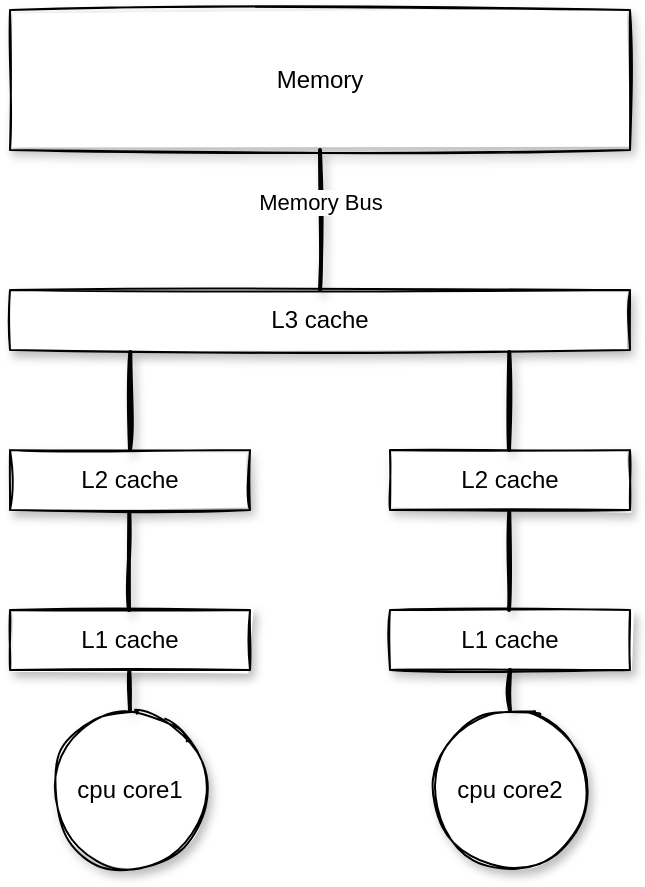 <mxfile version="14.2.4" type="github">
  <diagram id="ESM3oAycuyrI5XyX3_pm" name="Page-1">
    <mxGraphModel dx="830" dy="554" grid="1" gridSize="10" guides="1" tooltips="1" connect="1" arrows="1" fold="1" page="1" pageScale="1" pageWidth="827" pageHeight="1169" math="0" shadow="0">
      <root>
        <mxCell id="0" />
        <mxCell id="1" parent="0" />
        <mxCell id="Dr4SVM0bD7kHFRkhH1HH-1" value="cpu core1" style="ellipse;whiteSpace=wrap;html=1;aspect=fixed;sketch=1;shadow=1;" vertex="1" parent="1">
          <mxGeometry x="250" y="370" width="80" height="80" as="geometry" />
        </mxCell>
        <mxCell id="Dr4SVM0bD7kHFRkhH1HH-2" value="cpu core2" style="ellipse;whiteSpace=wrap;html=1;aspect=fixed;sketch=1;shadow=1;" vertex="1" parent="1">
          <mxGeometry x="440" y="370" width="80" height="80" as="geometry" />
        </mxCell>
        <mxCell id="Dr4SVM0bD7kHFRkhH1HH-3" value="L1 cache" style="rounded=0;whiteSpace=wrap;html=1;sketch=1;shadow=1;" vertex="1" parent="1">
          <mxGeometry x="230" y="320" width="120" height="30" as="geometry" />
        </mxCell>
        <mxCell id="Dr4SVM0bD7kHFRkhH1HH-4" value="L1 cache" style="rounded=0;whiteSpace=wrap;html=1;sketch=1;shadow=1;" vertex="1" parent="1">
          <mxGeometry x="420" y="320" width="120" height="30" as="geometry" />
        </mxCell>
        <mxCell id="Dr4SVM0bD7kHFRkhH1HH-5" value="L2 cache" style="rounded=0;whiteSpace=wrap;html=1;sketch=1;shadow=1;" vertex="1" parent="1">
          <mxGeometry x="230" y="240" width="120" height="30" as="geometry" />
        </mxCell>
        <mxCell id="Dr4SVM0bD7kHFRkhH1HH-6" value="L2 cache" style="rounded=0;whiteSpace=wrap;html=1;sketch=1;shadow=1;" vertex="1" parent="1">
          <mxGeometry x="420" y="240" width="120" height="30" as="geometry" />
        </mxCell>
        <mxCell id="Dr4SVM0bD7kHFRkhH1HH-7" value="L3 cache" style="rounded=0;whiteSpace=wrap;html=1;sketch=1;shadow=1;" vertex="1" parent="1">
          <mxGeometry x="230" y="160" width="310" height="30" as="geometry" />
        </mxCell>
        <mxCell id="Dr4SVM0bD7kHFRkhH1HH-8" value="Memory" style="rounded=0;whiteSpace=wrap;html=1;sketch=1;shadow=1;" vertex="1" parent="1">
          <mxGeometry x="230" y="20" width="310" height="70" as="geometry" />
        </mxCell>
        <mxCell id="Dr4SVM0bD7kHFRkhH1HH-9" value="" style="endArrow=none;html=1;exitX=0.5;exitY=0;exitDx=0;exitDy=0;entryX=0.5;entryY=1;entryDx=0;entryDy=0;jumpSize=7;strokeWidth=2;sketch=1;shadow=1;" edge="1" parent="1" source="Dr4SVM0bD7kHFRkhH1HH-7" target="Dr4SVM0bD7kHFRkhH1HH-8">
          <mxGeometry width="50" height="50" relative="1" as="geometry">
            <mxPoint x="380" y="150" as="sourcePoint" />
            <mxPoint x="390" y="90" as="targetPoint" />
          </mxGeometry>
        </mxCell>
        <mxCell id="Dr4SVM0bD7kHFRkhH1HH-10" value="Memory Bus" style="edgeLabel;html=1;align=center;verticalAlign=middle;resizable=0;points=[];" vertex="1" connectable="0" parent="Dr4SVM0bD7kHFRkhH1HH-9">
          <mxGeometry x="0.257" relative="1" as="geometry">
            <mxPoint as="offset" />
          </mxGeometry>
        </mxCell>
        <mxCell id="Dr4SVM0bD7kHFRkhH1HH-11" value="" style="endArrow=none;html=1;entryX=0.194;entryY=1.033;entryDx=0;entryDy=0;jumpSize=7;strokeWidth=2;sketch=1;shadow=1;exitX=0.5;exitY=0;exitDx=0;exitDy=0;entryPerimeter=0;" edge="1" parent="1" source="Dr4SVM0bD7kHFRkhH1HH-5" target="Dr4SVM0bD7kHFRkhH1HH-7">
          <mxGeometry width="50" height="50" relative="1" as="geometry">
            <mxPoint x="280" y="230" as="sourcePoint" />
            <mxPoint x="280" y="190" as="targetPoint" />
          </mxGeometry>
        </mxCell>
        <mxCell id="Dr4SVM0bD7kHFRkhH1HH-13" value="" style="endArrow=none;html=1;entryX=0.194;entryY=1.033;entryDx=0;entryDy=0;jumpSize=7;strokeWidth=2;sketch=1;shadow=1;exitX=0.5;exitY=0;exitDx=0;exitDy=0;entryPerimeter=0;" edge="1" parent="1">
          <mxGeometry width="50" height="50" relative="1" as="geometry">
            <mxPoint x="479.5" y="240" as="sourcePoint" />
            <mxPoint x="479.64" y="190.99" as="targetPoint" />
          </mxGeometry>
        </mxCell>
        <mxCell id="Dr4SVM0bD7kHFRkhH1HH-14" value="" style="endArrow=none;html=1;entryX=0.194;entryY=1.033;entryDx=0;entryDy=0;jumpSize=7;strokeWidth=2;sketch=1;shadow=1;exitX=0.5;exitY=0;exitDx=0;exitDy=0;entryPerimeter=0;" edge="1" parent="1">
          <mxGeometry width="50" height="50" relative="1" as="geometry">
            <mxPoint x="289.5" y="320" as="sourcePoint" />
            <mxPoint x="289.64" y="270.99" as="targetPoint" />
          </mxGeometry>
        </mxCell>
        <mxCell id="Dr4SVM0bD7kHFRkhH1HH-15" value="" style="endArrow=none;html=1;entryX=0.194;entryY=1.033;entryDx=0;entryDy=0;jumpSize=7;strokeWidth=2;sketch=1;shadow=1;exitX=0.5;exitY=0;exitDx=0;exitDy=0;entryPerimeter=0;" edge="1" parent="1">
          <mxGeometry width="50" height="50" relative="1" as="geometry">
            <mxPoint x="479.5" y="320" as="sourcePoint" />
            <mxPoint x="479.64" y="270.99" as="targetPoint" />
          </mxGeometry>
        </mxCell>
        <mxCell id="Dr4SVM0bD7kHFRkhH1HH-16" value="" style="endArrow=none;html=1;entryX=0.194;entryY=1.033;entryDx=0;entryDy=0;jumpSize=7;strokeWidth=2;sketch=1;shadow=1;entryPerimeter=0;" edge="1" parent="1">
          <mxGeometry width="50" height="50" relative="1" as="geometry">
            <mxPoint x="290" y="370" as="sourcePoint" />
            <mxPoint x="289.64" y="350" as="targetPoint" />
          </mxGeometry>
        </mxCell>
        <mxCell id="Dr4SVM0bD7kHFRkhH1HH-17" value="" style="endArrow=none;html=1;entryX=0.5;entryY=1;entryDx=0;entryDy=0;jumpSize=7;strokeWidth=2;sketch=1;shadow=1;exitX=0.5;exitY=0;exitDx=0;exitDy=0;" edge="1" parent="1" source="Dr4SVM0bD7kHFRkhH1HH-2" target="Dr4SVM0bD7kHFRkhH1HH-4">
          <mxGeometry width="50" height="50" relative="1" as="geometry">
            <mxPoint x="300" y="380" as="sourcePoint" />
            <mxPoint x="299.64" y="360" as="targetPoint" />
          </mxGeometry>
        </mxCell>
      </root>
    </mxGraphModel>
  </diagram>
</mxfile>
